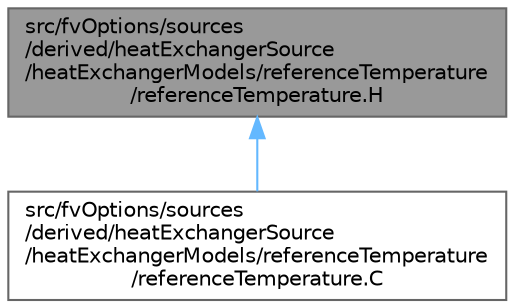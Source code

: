 digraph "src/fvOptions/sources/derived/heatExchangerSource/heatExchangerModels/referenceTemperature/referenceTemperature.H"
{
 // LATEX_PDF_SIZE
  bgcolor="transparent";
  edge [fontname=Helvetica,fontsize=10,labelfontname=Helvetica,labelfontsize=10];
  node [fontname=Helvetica,fontsize=10,shape=box,height=0.2,width=0.4];
  Node1 [id="Node000001",label="src/fvOptions/sources\l/derived/heatExchangerSource\l/heatExchangerModels/referenceTemperature\l/referenceTemperature.H",height=0.2,width=0.4,color="gray40", fillcolor="grey60", style="filled", fontcolor="black",tooltip=" "];
  Node1 -> Node2 [id="edge1_Node000001_Node000002",dir="back",color="steelblue1",style="solid",tooltip=" "];
  Node2 [id="Node000002",label="src/fvOptions/sources\l/derived/heatExchangerSource\l/heatExchangerModels/referenceTemperature\l/referenceTemperature.C",height=0.2,width=0.4,color="grey40", fillcolor="white", style="filled",URL="$referenceTemperature_8C.html",tooltip=" "];
}
